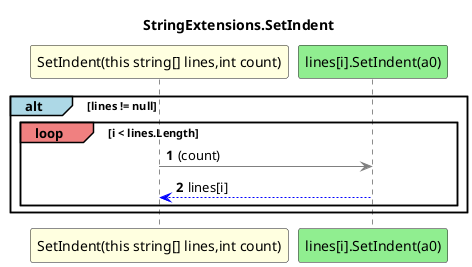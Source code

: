 @startuml StringExtensions.SetIndent
title StringExtensions.SetIndent
participant "SetIndent(this string[] lines,int count)" as SetIndent_p0_p1 #LightYellow
participant "lines[i].SetIndent(a0)" as lines_i_SetIndent_a0 #LightGreen
autonumber
alt#LightBlue lines != null
    loop#LightCoral i < lines.Length
        SetIndent_p0_p1 -[#grey]> lines_i_SetIndent_a0 : (count)
        lines_i_SetIndent_a0 -[#blue]-> SetIndent_p0_p1 : lines[i]
    end
end
@enduml
